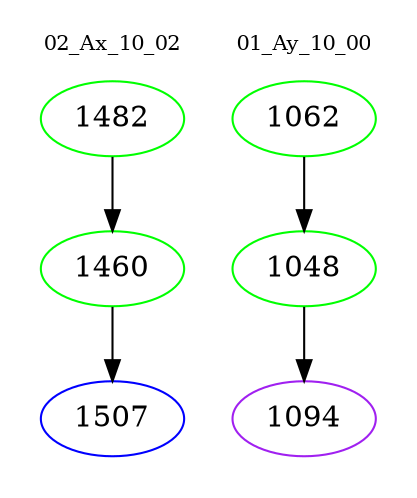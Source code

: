 digraph{
subgraph cluster_0 {
color = white
label = "02_Ax_10_02";
fontsize=10;
T0_1482 [label="1482", color="green"]
T0_1482 -> T0_1460 [color="black"]
T0_1460 [label="1460", color="green"]
T0_1460 -> T0_1507 [color="black"]
T0_1507 [label="1507", color="blue"]
}
subgraph cluster_1 {
color = white
label = "01_Ay_10_00";
fontsize=10;
T1_1062 [label="1062", color="green"]
T1_1062 -> T1_1048 [color="black"]
T1_1048 [label="1048", color="green"]
T1_1048 -> T1_1094 [color="black"]
T1_1094 [label="1094", color="purple"]
}
}
